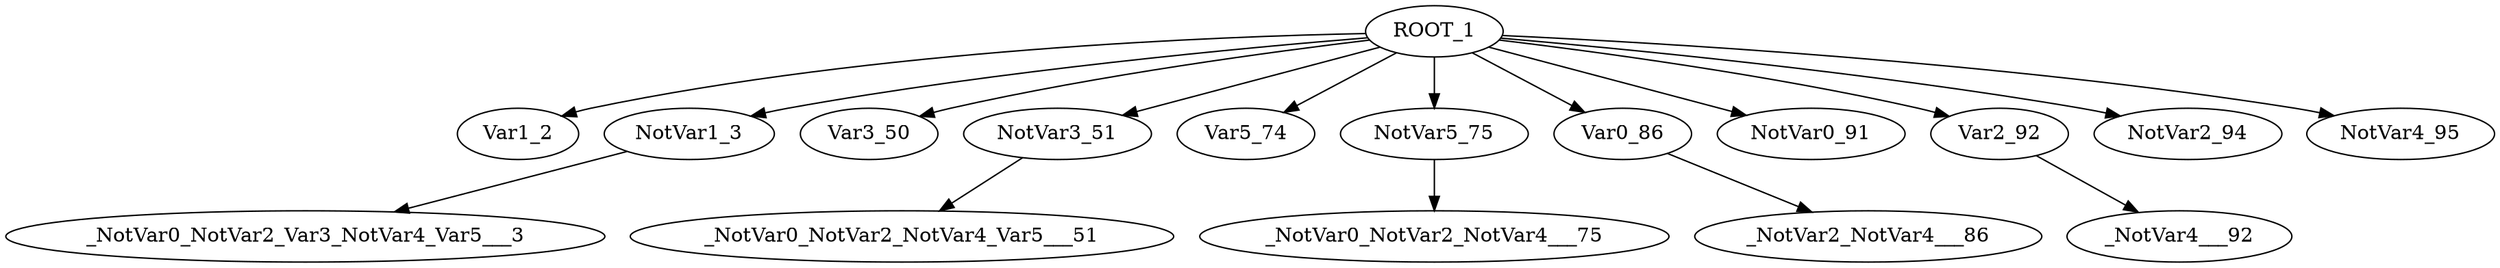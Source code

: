 digraph rit {
ROOT_1 -> {Var1_2;NotVar1_3;Var3_50;NotVar3_51;Var5_74;NotVar5_75;Var0_86;NotVar0_91;Var2_92;NotVar2_94;NotVar4_95;}
NotVar1_3 -> _NotVar0_NotVar2_Var3_NotVar4_Var5___3;
NotVar3_51 -> _NotVar0_NotVar2_NotVar4_Var5___51;
NotVar5_75 -> _NotVar0_NotVar2_NotVar4___75;
Var0_86 -> _NotVar2_NotVar4___86;
Var2_92 -> _NotVar4___92;
}